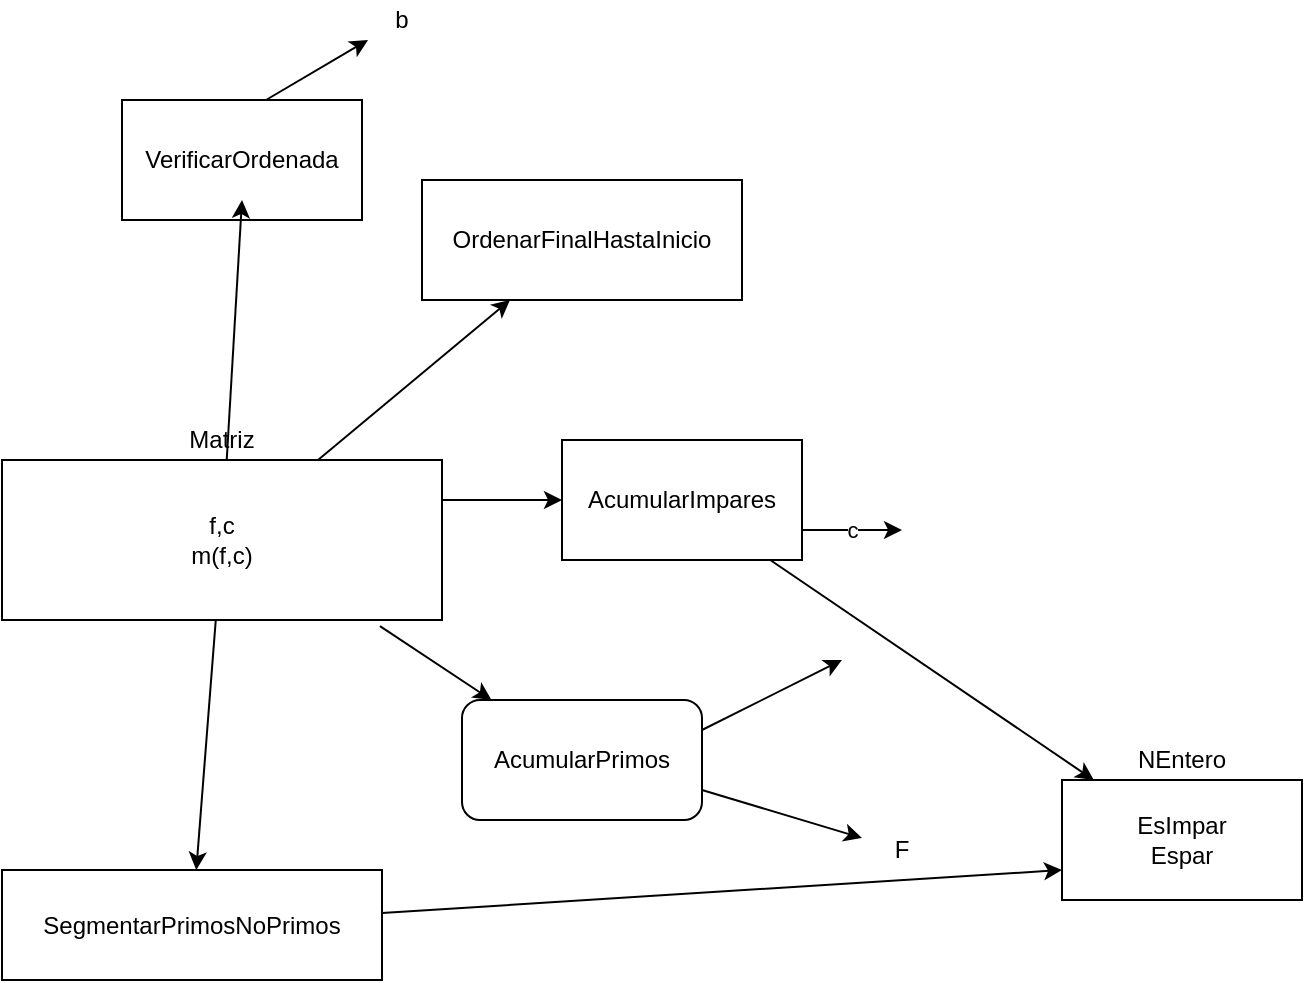 <mxfile version="14.9.2" type="device"><diagram id="gT0usMQlPCcSZLRYWdQt" name="Page-1"><mxGraphModel dx="702" dy="761" grid="1" gridSize="10" guides="1" tooltips="1" connect="1" arrows="1" fold="1" page="1" pageScale="1" pageWidth="827" pageHeight="1169" math="0" shadow="0"><root><mxCell id="0"/><mxCell id="1" parent="0"/><mxCell id="bp8Mz1qICgsNhKdhzy9q-1" value="f,c&lt;br&gt;m(f,c)" style="rounded=0;whiteSpace=wrap;html=1;" parent="1" vertex="1"><mxGeometry x="90" y="260" width="220" height="80" as="geometry"/></mxCell><mxCell id="bp8Mz1qICgsNhKdhzy9q-2" value="Matriz" style="text;html=1;strokeColor=none;fillColor=none;align=center;verticalAlign=middle;whiteSpace=wrap;rounded=0;" parent="1" vertex="1"><mxGeometry x="180" y="240" width="40" height="20" as="geometry"/></mxCell><mxCell id="bp8Mz1qICgsNhKdhzy9q-3" value="AcumularImpares" style="rounded=0;whiteSpace=wrap;html=1;" parent="1" vertex="1"><mxGeometry x="370" y="250" width="120" height="60" as="geometry"/></mxCell><mxCell id="bp8Mz1qICgsNhKdhzy9q-4" value="" style="endArrow=classic;html=1;exitX=1;exitY=0.25;exitDx=0;exitDy=0;" parent="1" source="bp8Mz1qICgsNhKdhzy9q-1" target="bp8Mz1qICgsNhKdhzy9q-3" edge="1"><mxGeometry width="50" height="50" relative="1" as="geometry"><mxPoint x="500" y="300" as="sourcePoint"/><mxPoint x="550" y="250" as="targetPoint"/></mxGeometry></mxCell><mxCell id="bp8Mz1qICgsNhKdhzy9q-5" value="c" style="endArrow=classic;html=1;exitX=1;exitY=0.75;exitDx=0;exitDy=0;" parent="1" source="bp8Mz1qICgsNhKdhzy9q-3" edge="1"><mxGeometry width="50" height="50" relative="1" as="geometry"><mxPoint x="540" y="310" as="sourcePoint"/><mxPoint x="540" y="295" as="targetPoint"/></mxGeometry></mxCell><mxCell id="bp8Mz1qICgsNhKdhzy9q-6" value="" style="endArrow=classic;html=1;" parent="1" source="bp8Mz1qICgsNhKdhzy9q-3" target="bp8Mz1qICgsNhKdhzy9q-7" edge="1"><mxGeometry width="50" height="50" relative="1" as="geometry"><mxPoint x="610" y="280" as="sourcePoint"/><mxPoint x="520" y="160" as="targetPoint"/></mxGeometry></mxCell><mxCell id="bp8Mz1qICgsNhKdhzy9q-9" value="AcumularPrimos" style="rounded=1;whiteSpace=wrap;html=1;" parent="1" vertex="1"><mxGeometry x="320" y="380" width="120" height="60" as="geometry"/></mxCell><mxCell id="bp8Mz1qICgsNhKdhzy9q-10" value="" style="endArrow=classic;html=1;exitX=0.859;exitY=1.038;exitDx=0;exitDy=0;exitPerimeter=0;" parent="1" source="bp8Mz1qICgsNhKdhzy9q-1" target="bp8Mz1qICgsNhKdhzy9q-9" edge="1"><mxGeometry width="50" height="50" relative="1" as="geometry"><mxPoint x="500" y="530" as="sourcePoint"/><mxPoint x="550" y="480" as="targetPoint"/></mxGeometry></mxCell><mxCell id="bp8Mz1qICgsNhKdhzy9q-11" value="" style="endArrow=classic;html=1;exitX=1;exitY=0.75;exitDx=0;exitDy=0;" parent="1" source="bp8Mz1qICgsNhKdhzy9q-9" target="bp8Mz1qICgsNhKdhzy9q-12" edge="1"><mxGeometry width="50" height="50" relative="1" as="geometry"><mxPoint x="530" y="510" as="sourcePoint"/><mxPoint x="540" y="455" as="targetPoint"/></mxGeometry></mxCell><mxCell id="bp8Mz1qICgsNhKdhzy9q-12" value="F" style="text;html=1;strokeColor=none;fillColor=none;align=center;verticalAlign=middle;whiteSpace=wrap;rounded=0;" parent="1" vertex="1"><mxGeometry x="520" y="445" width="40" height="20" as="geometry"/></mxCell><mxCell id="bp8Mz1qICgsNhKdhzy9q-13" value="" style="group" parent="1" vertex="1" connectable="0"><mxGeometry x="620" y="400" width="120" height="80" as="geometry"/></mxCell><mxCell id="bp8Mz1qICgsNhKdhzy9q-7" value="EsImpar&lt;br&gt;Espar" style="rounded=0;whiteSpace=wrap;html=1;" parent="bp8Mz1qICgsNhKdhzy9q-13" vertex="1"><mxGeometry y="20" width="120" height="60" as="geometry"/></mxCell><mxCell id="bp8Mz1qICgsNhKdhzy9q-8" value="NEntero" style="text;html=1;strokeColor=none;fillColor=none;align=center;verticalAlign=middle;whiteSpace=wrap;rounded=0;" parent="bp8Mz1qICgsNhKdhzy9q-13" vertex="1"><mxGeometry x="40" width="40" height="20" as="geometry"/></mxCell><mxCell id="bp8Mz1qICgsNhKdhzy9q-14" value="" style="endArrow=classic;html=1;exitX=1;exitY=0.25;exitDx=0;exitDy=0;" parent="1" edge="1" source="bp8Mz1qICgsNhKdhzy9q-9"><mxGeometry width="50" height="50" relative="1" as="geometry"><mxPoint x="460" y="410" as="sourcePoint"/><mxPoint x="510" y="360" as="targetPoint"/></mxGeometry></mxCell><mxCell id="0Vh2oXPgnBimOOKhp7p3-1" value="SegmentarPrimosNoPrimos" style="rounded=0;whiteSpace=wrap;html=1;" vertex="1" parent="1"><mxGeometry x="90" y="465" width="190" height="55" as="geometry"/></mxCell><mxCell id="0Vh2oXPgnBimOOKhp7p3-2" value="" style="endArrow=classic;html=1;" edge="1" parent="1" source="bp8Mz1qICgsNhKdhzy9q-1" target="0Vh2oXPgnBimOOKhp7p3-1"><mxGeometry width="50" height="50" relative="1" as="geometry"><mxPoint x="310" y="600" as="sourcePoint"/><mxPoint x="360" y="550" as="targetPoint"/></mxGeometry></mxCell><mxCell id="0Vh2oXPgnBimOOKhp7p3-3" value="" style="endArrow=classic;html=1;entryX=0;entryY=0.75;entryDx=0;entryDy=0;" edge="1" parent="1" source="0Vh2oXPgnBimOOKhp7p3-1" target="bp8Mz1qICgsNhKdhzy9q-7"><mxGeometry width="50" height="50" relative="1" as="geometry"><mxPoint x="430" y="570" as="sourcePoint"/><mxPoint x="480" y="520" as="targetPoint"/></mxGeometry></mxCell><mxCell id="0Vh2oXPgnBimOOKhp7p3-4" value="OrdenarFinalHastaInicio" style="rounded=0;whiteSpace=wrap;html=1;" vertex="1" parent="1"><mxGeometry x="300" y="120" width="160" height="60" as="geometry"/></mxCell><mxCell id="0Vh2oXPgnBimOOKhp7p3-5" value="" style="endArrow=classic;html=1;" edge="1" parent="1" source="bp8Mz1qICgsNhKdhzy9q-1" target="0Vh2oXPgnBimOOKhp7p3-4"><mxGeometry width="50" height="50" relative="1" as="geometry"><mxPoint x="350" y="250" as="sourcePoint"/><mxPoint x="400" y="200" as="targetPoint"/></mxGeometry></mxCell><mxCell id="0Vh2oXPgnBimOOKhp7p3-6" value="VerificarOrdenada" style="rounded=0;whiteSpace=wrap;html=1;" vertex="1" parent="1"><mxGeometry x="150" y="80" width="120" height="60" as="geometry"/></mxCell><mxCell id="0Vh2oXPgnBimOOKhp7p3-7" value="" style="endArrow=classic;html=1;" edge="1" parent="1" source="bp8Mz1qICgsNhKdhzy9q-1"><mxGeometry width="50" height="50" relative="1" as="geometry"><mxPoint x="190" y="260" as="sourcePoint"/><mxPoint x="210" y="130" as="targetPoint"/></mxGeometry></mxCell><mxCell id="0Vh2oXPgnBimOOKhp7p3-8" value="b" style="text;html=1;strokeColor=none;fillColor=none;align=center;verticalAlign=middle;whiteSpace=wrap;rounded=0;" vertex="1" parent="1"><mxGeometry x="270" y="30" width="40" height="20" as="geometry"/></mxCell><mxCell id="0Vh2oXPgnBimOOKhp7p3-9" value="" style="endArrow=classic;html=1;exitX=0.6;exitY=0;exitDx=0;exitDy=0;exitPerimeter=0;" edge="1" parent="1" source="0Vh2oXPgnBimOOKhp7p3-6" target="0Vh2oXPgnBimOOKhp7p3-8"><mxGeometry width="50" height="50" relative="1" as="geometry"><mxPoint x="220" y="80" as="sourcePoint"/><mxPoint x="270" y="30" as="targetPoint"/></mxGeometry></mxCell></root></mxGraphModel></diagram></mxfile>